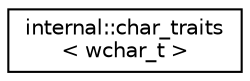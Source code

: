 digraph "Graphical Class Hierarchy"
{
  edge [fontname="Helvetica",fontsize="10",labelfontname="Helvetica",labelfontsize="10"];
  node [fontname="Helvetica",fontsize="10",shape=record];
  rankdir="LR";
  Node1 [label="internal::char_traits\l\< wchar_t \>",height=0.2,width=0.4,color="black", fillcolor="white", style="filled",URL="$structinternal_1_1char__traits_3_01wchar__t_01_4.html"];
}
